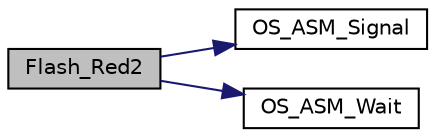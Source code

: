 digraph "Flash_Red2"
{
 // LATEX_PDF_SIZE
  edge [fontname="Helvetica",fontsize="10",labelfontname="Helvetica",labelfontsize="10"];
  node [fontname="Helvetica",fontsize="10",shape=record];
  rankdir="LR";
  Node1 [label="Flash_Red2",height=0.2,width=0.4,color="black", fillcolor="grey75", style="filled", fontcolor="black",tooltip="Blink Red LED."];
  Node1 -> Node2 [color="midnightblue",fontsize="10",style="solid",fontname="Helvetica"];
  Node2 [label="OS_ASM_Signal",height=0.2,width=0.4,color="black", fillcolor="white", style="filled",URL="$_o_s_8h.html#afa138310e41aca278f05cdd4fe7cc769",tooltip="Spinlock semaphore signal using ARM exclusion."];
  Node1 -> Node3 [color="midnightblue",fontsize="10",style="solid",fontname="Helvetica"];
  Node3 [label="OS_ASM_Wait",height=0.2,width=0.4,color="black", fillcolor="white", style="filled",URL="$_o_s_8h.html#af6e627ead72fd74925e9fb1307ed2542",tooltip="Spinlock semaphore wait using ARM exclusion."];
}
